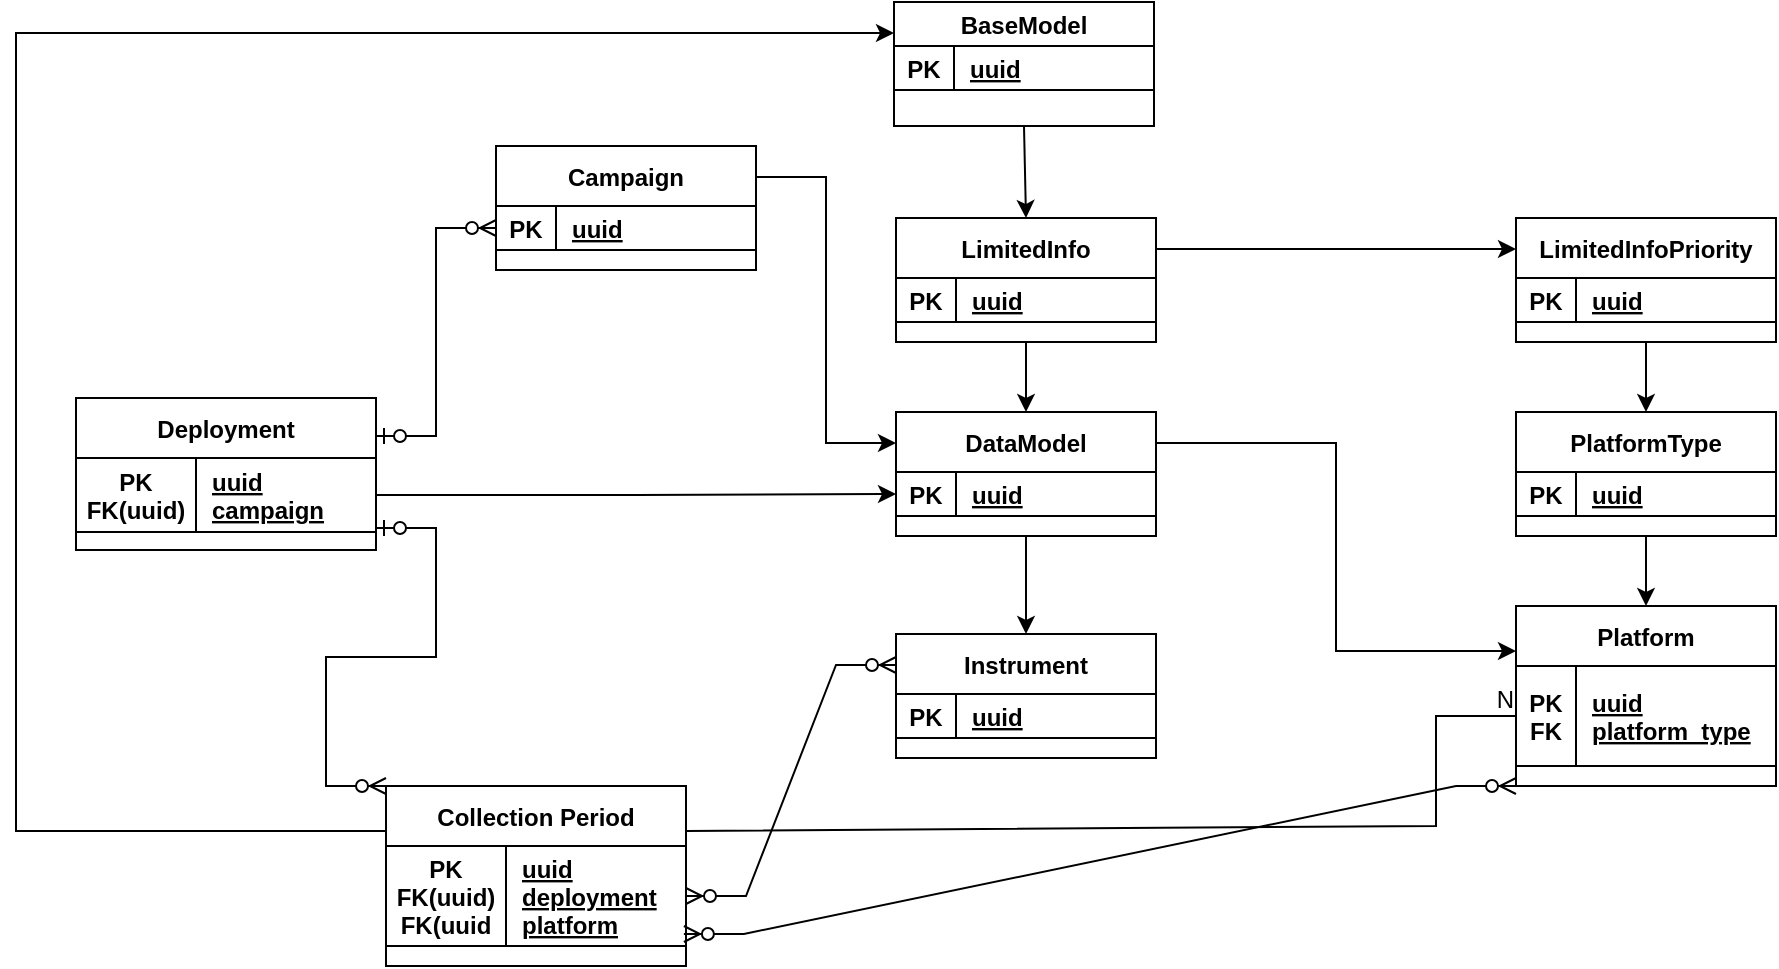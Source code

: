<mxfile version="20.8.16" type="device"><diagram name="Page-1" id="zKSr_R7hvnAxqO4M4cX_"><mxGraphModel dx="1114" dy="916" grid="1" gridSize="10" guides="1" tooltips="1" connect="1" arrows="1" fold="1" page="1" pageScale="1" pageWidth="1920" pageHeight="1200" math="0" shadow="0"><root><mxCell id="0"/><mxCell id="1" parent="0"/><mxCell id="_3nuOUl4lw49Iux5zjnu-130" style="edgeStyle=orthogonalEdgeStyle;rounded=0;orthogonalLoop=1;jettySize=auto;html=1;exitX=0.5;exitY=1;exitDx=0;exitDy=0;entryX=0.5;entryY=0;entryDx=0;entryDy=0;" parent="1" source="_3nuOUl4lw49Iux5zjnu-75" edge="1"><mxGeometry relative="1" as="geometry"><mxPoint x="985" y="370" as="targetPoint"/></mxGeometry></mxCell><mxCell id="_3nuOUl4lw49Iux5zjnu-75" value="PlatformType" style="shape=table;startSize=30;container=1;collapsible=1;childLayout=tableLayout;fixedRows=1;rowLines=0;fontStyle=1;align=center;resizeLast=1;" parent="1" vertex="1"><mxGeometry x="920" y="273" width="130" height="62" as="geometry"/></mxCell><mxCell id="_3nuOUl4lw49Iux5zjnu-76" value="" style="shape=tableRow;horizontal=0;startSize=0;swimlaneHead=0;swimlaneBody=0;fillColor=none;collapsible=0;dropTarget=0;points=[[0,0.5],[1,0.5]];portConstraint=eastwest;top=0;left=0;right=0;bottom=1;" parent="_3nuOUl4lw49Iux5zjnu-75" vertex="1"><mxGeometry y="30" width="130" height="22" as="geometry"/></mxCell><mxCell id="_3nuOUl4lw49Iux5zjnu-77" value="PK" style="shape=partialRectangle;connectable=0;fillColor=none;top=0;left=0;bottom=0;right=0;fontStyle=1;overflow=hidden;" parent="_3nuOUl4lw49Iux5zjnu-76" vertex="1"><mxGeometry width="30" height="22" as="geometry"><mxRectangle width="30" height="22" as="alternateBounds"/></mxGeometry></mxCell><mxCell id="_3nuOUl4lw49Iux5zjnu-78" value="uuid" style="shape=partialRectangle;connectable=0;fillColor=none;top=0;left=0;bottom=0;right=0;align=left;spacingLeft=6;fontStyle=5;overflow=hidden;" parent="_3nuOUl4lw49Iux5zjnu-76" vertex="1"><mxGeometry x="30" width="100" height="22" as="geometry"><mxRectangle width="100" height="22" as="alternateBounds"/></mxGeometry></mxCell><mxCell id="_3nuOUl4lw49Iux5zjnu-129" style="edgeStyle=orthogonalEdgeStyle;rounded=0;orthogonalLoop=1;jettySize=auto;html=1;exitX=0.5;exitY=1;exitDx=0;exitDy=0;" parent="1" source="_3nuOUl4lw49Iux5zjnu-110" target="_3nuOUl4lw49Iux5zjnu-75" edge="1"><mxGeometry relative="1" as="geometry"/></mxCell><mxCell id="_3nuOUl4lw49Iux5zjnu-110" value="LimitedInfoPriority" style="shape=table;startSize=30;container=1;collapsible=1;childLayout=tableLayout;fixedRows=1;rowLines=0;fontStyle=1;align=center;resizeLast=1;" parent="1" vertex="1"><mxGeometry x="920" y="176" width="130" height="62" as="geometry"/></mxCell><mxCell id="_3nuOUl4lw49Iux5zjnu-111" value="" style="shape=tableRow;horizontal=0;startSize=0;swimlaneHead=0;swimlaneBody=0;fillColor=none;collapsible=0;dropTarget=0;points=[[0,0.5],[1,0.5]];portConstraint=eastwest;top=0;left=0;right=0;bottom=1;" parent="_3nuOUl4lw49Iux5zjnu-110" vertex="1"><mxGeometry y="30" width="130" height="22" as="geometry"/></mxCell><mxCell id="_3nuOUl4lw49Iux5zjnu-112" value="PK" style="shape=partialRectangle;connectable=0;fillColor=none;top=0;left=0;bottom=0;right=0;fontStyle=1;overflow=hidden;" parent="_3nuOUl4lw49Iux5zjnu-111" vertex="1"><mxGeometry width="30" height="22" as="geometry"><mxRectangle width="30" height="22" as="alternateBounds"/></mxGeometry></mxCell><mxCell id="_3nuOUl4lw49Iux5zjnu-113" value="uuid" style="shape=partialRectangle;connectable=0;fillColor=none;top=0;left=0;bottom=0;right=0;align=left;spacingLeft=6;fontStyle=5;overflow=hidden;" parent="_3nuOUl4lw49Iux5zjnu-111" vertex="1"><mxGeometry x="30" width="100" height="22" as="geometry"><mxRectangle width="100" height="22" as="alternateBounds"/></mxGeometry></mxCell><mxCell id="_3nuOUl4lw49Iux5zjnu-114" value="BaseModel" style="shape=table;startSize=22;container=1;collapsible=1;childLayout=tableLayout;fixedRows=1;rowLines=0;fontStyle=1;align=center;resizeLast=1;" parent="1" vertex="1"><mxGeometry x="609" y="68" width="130" height="62" as="geometry"/></mxCell><mxCell id="_3nuOUl4lw49Iux5zjnu-115" value="" style="shape=tableRow;horizontal=0;startSize=0;swimlaneHead=0;swimlaneBody=0;fillColor=none;collapsible=0;dropTarget=0;points=[[0,0.5],[1,0.5]];portConstraint=eastwest;top=0;left=0;right=0;bottom=1;" parent="_3nuOUl4lw49Iux5zjnu-114" vertex="1"><mxGeometry y="22" width="130" height="22" as="geometry"/></mxCell><mxCell id="_3nuOUl4lw49Iux5zjnu-116" value="PK" style="shape=partialRectangle;connectable=0;fillColor=none;top=0;left=0;bottom=0;right=0;fontStyle=1;overflow=hidden;" parent="_3nuOUl4lw49Iux5zjnu-115" vertex="1"><mxGeometry width="30" height="22" as="geometry"><mxRectangle width="30" height="22" as="alternateBounds"/></mxGeometry></mxCell><mxCell id="_3nuOUl4lw49Iux5zjnu-117" value="uuid" style="shape=partialRectangle;connectable=0;fillColor=none;top=0;left=0;bottom=0;right=0;align=left;spacingLeft=6;fontStyle=5;overflow=hidden;" parent="_3nuOUl4lw49Iux5zjnu-115" vertex="1"><mxGeometry x="30" width="100" height="22" as="geometry"><mxRectangle width="100" height="22" as="alternateBounds"/></mxGeometry></mxCell><mxCell id="_3nuOUl4lw49Iux5zjnu-128" style="edgeStyle=orthogonalEdgeStyle;rounded=0;orthogonalLoop=1;jettySize=auto;html=1;exitX=1;exitY=0.25;exitDx=0;exitDy=0;entryX=0;entryY=0.25;entryDx=0;entryDy=0;" parent="1" source="_3nuOUl4lw49Iux5zjnu-118" target="_3nuOUl4lw49Iux5zjnu-110" edge="1"><mxGeometry relative="1" as="geometry"/></mxCell><mxCell id="_3nuOUl4lw49Iux5zjnu-118" value="LimitedInfo" style="shape=table;startSize=30;container=1;collapsible=1;childLayout=tableLayout;fixedRows=1;rowLines=0;fontStyle=1;align=center;resizeLast=1;" parent="1" vertex="1"><mxGeometry x="610" y="176" width="130" height="62" as="geometry"/></mxCell><mxCell id="_3nuOUl4lw49Iux5zjnu-119" value="" style="shape=tableRow;horizontal=0;startSize=0;swimlaneHead=0;swimlaneBody=0;fillColor=none;collapsible=0;dropTarget=0;points=[[0,0.5],[1,0.5]];portConstraint=eastwest;top=0;left=0;right=0;bottom=1;" parent="_3nuOUl4lw49Iux5zjnu-118" vertex="1"><mxGeometry y="30" width="130" height="22" as="geometry"/></mxCell><mxCell id="_3nuOUl4lw49Iux5zjnu-120" value="PK" style="shape=partialRectangle;connectable=0;fillColor=none;top=0;left=0;bottom=0;right=0;fontStyle=1;overflow=hidden;" parent="_3nuOUl4lw49Iux5zjnu-119" vertex="1"><mxGeometry width="30" height="22" as="geometry"><mxRectangle width="30" height="22" as="alternateBounds"/></mxGeometry></mxCell><mxCell id="_3nuOUl4lw49Iux5zjnu-121" value="uuid" style="shape=partialRectangle;connectable=0;fillColor=none;top=0;left=0;bottom=0;right=0;align=left;spacingLeft=6;fontStyle=5;overflow=hidden;" parent="_3nuOUl4lw49Iux5zjnu-119" vertex="1"><mxGeometry x="30" width="100" height="22" as="geometry"><mxRectangle width="100" height="22" as="alternateBounds"/></mxGeometry></mxCell><mxCell id="_3nuOUl4lw49Iux5zjnu-135" style="edgeStyle=orthogonalEdgeStyle;rounded=0;orthogonalLoop=1;jettySize=auto;html=1;exitX=1;exitY=0.25;exitDx=0;exitDy=0;entryX=0;entryY=0.25;entryDx=0;entryDy=0;" parent="1" source="_3nuOUl4lw49Iux5zjnu-122" target="_3nuOUl4lw49Iux5zjnu-131" edge="1"><mxGeometry relative="1" as="geometry"/></mxCell><mxCell id="_3nuOUl4lw49Iux5zjnu-141" style="edgeStyle=orthogonalEdgeStyle;rounded=0;orthogonalLoop=1;jettySize=auto;html=1;exitX=0.5;exitY=1;exitDx=0;exitDy=0;entryX=0.5;entryY=0;entryDx=0;entryDy=0;" parent="1" source="_3nuOUl4lw49Iux5zjnu-122" target="_3nuOUl4lw49Iux5zjnu-136" edge="1"><mxGeometry relative="1" as="geometry"/></mxCell><mxCell id="_3nuOUl4lw49Iux5zjnu-122" value="DataModel" style="shape=table;startSize=30;container=1;collapsible=1;childLayout=tableLayout;fixedRows=1;rowLines=0;fontStyle=1;align=center;resizeLast=1;" parent="1" vertex="1"><mxGeometry x="610" y="273" width="130" height="62" as="geometry"/></mxCell><mxCell id="_3nuOUl4lw49Iux5zjnu-123" value="" style="shape=tableRow;horizontal=0;startSize=0;swimlaneHead=0;swimlaneBody=0;fillColor=none;collapsible=0;dropTarget=0;points=[[0,0.5],[1,0.5]];portConstraint=eastwest;top=0;left=0;right=0;bottom=1;" parent="_3nuOUl4lw49Iux5zjnu-122" vertex="1"><mxGeometry y="30" width="130" height="22" as="geometry"/></mxCell><mxCell id="_3nuOUl4lw49Iux5zjnu-124" value="PK" style="shape=partialRectangle;connectable=0;fillColor=none;top=0;left=0;bottom=0;right=0;fontStyle=1;overflow=hidden;" parent="_3nuOUl4lw49Iux5zjnu-123" vertex="1"><mxGeometry width="30" height="22" as="geometry"><mxRectangle width="30" height="22" as="alternateBounds"/></mxGeometry></mxCell><mxCell id="_3nuOUl4lw49Iux5zjnu-125" value="uuid" style="shape=partialRectangle;connectable=0;fillColor=none;top=0;left=0;bottom=0;right=0;align=left;spacingLeft=6;fontStyle=5;overflow=hidden;" parent="_3nuOUl4lw49Iux5zjnu-123" vertex="1"><mxGeometry x="30" width="100" height="22" as="geometry"><mxRectangle width="100" height="22" as="alternateBounds"/></mxGeometry></mxCell><mxCell id="_3nuOUl4lw49Iux5zjnu-126" value="" style="endArrow=classic;html=1;rounded=0;exitX=0.5;exitY=1;exitDx=0;exitDy=0;entryX=0.5;entryY=0;entryDx=0;entryDy=0;" parent="1" source="_3nuOUl4lw49Iux5zjnu-114" target="_3nuOUl4lw49Iux5zjnu-118" edge="1"><mxGeometry width="50" height="50" relative="1" as="geometry"><mxPoint x="670" y="400" as="sourcePoint"/><mxPoint x="720" y="350" as="targetPoint"/></mxGeometry></mxCell><mxCell id="_3nuOUl4lw49Iux5zjnu-127" value="" style="endArrow=classic;html=1;rounded=0;exitX=0.5;exitY=1;exitDx=0;exitDy=0;entryX=0.5;entryY=0;entryDx=0;entryDy=0;" parent="1" source="_3nuOUl4lw49Iux5zjnu-118" target="_3nuOUl4lw49Iux5zjnu-122" edge="1"><mxGeometry width="50" height="50" relative="1" as="geometry"><mxPoint x="670" y="400" as="sourcePoint"/><mxPoint x="720" y="350" as="targetPoint"/></mxGeometry></mxCell><mxCell id="_3nuOUl4lw49Iux5zjnu-131" value="Platform" style="shape=table;startSize=30;container=1;collapsible=1;childLayout=tableLayout;fixedRows=1;rowLines=0;fontStyle=1;align=center;resizeLast=1;" parent="1" vertex="1"><mxGeometry x="920" y="370" width="130" height="90" as="geometry"/></mxCell><mxCell id="_3nuOUl4lw49Iux5zjnu-132" value="" style="shape=tableRow;horizontal=0;startSize=0;swimlaneHead=0;swimlaneBody=0;fillColor=none;collapsible=0;dropTarget=0;points=[[0,0.5],[1,0.5]];portConstraint=eastwest;top=0;left=0;right=0;bottom=1;" parent="_3nuOUl4lw49Iux5zjnu-131" vertex="1"><mxGeometry y="30" width="130" height="50" as="geometry"/></mxCell><mxCell id="_3nuOUl4lw49Iux5zjnu-133" value="PK&#10;FK" style="shape=partialRectangle;connectable=0;fillColor=none;top=0;left=0;bottom=0;right=0;fontStyle=1;overflow=hidden;" parent="_3nuOUl4lw49Iux5zjnu-132" vertex="1"><mxGeometry width="30" height="50" as="geometry"><mxRectangle width="30" height="50" as="alternateBounds"/></mxGeometry></mxCell><mxCell id="_3nuOUl4lw49Iux5zjnu-134" value="uuid&#10;platform_type" style="shape=partialRectangle;connectable=0;fillColor=none;top=0;left=0;bottom=0;right=0;align=left;spacingLeft=6;fontStyle=5;overflow=hidden;" parent="_3nuOUl4lw49Iux5zjnu-132" vertex="1"><mxGeometry x="30" width="100" height="50" as="geometry"><mxRectangle width="100" height="50" as="alternateBounds"/></mxGeometry></mxCell><mxCell id="_3nuOUl4lw49Iux5zjnu-136" value="Instrument" style="shape=table;startSize=30;container=1;collapsible=1;childLayout=tableLayout;fixedRows=1;rowLines=0;fontStyle=1;align=center;resizeLast=1;" parent="1" vertex="1"><mxGeometry x="610" y="384" width="130" height="62" as="geometry"/></mxCell><mxCell id="_3nuOUl4lw49Iux5zjnu-137" value="" style="shape=tableRow;horizontal=0;startSize=0;swimlaneHead=0;swimlaneBody=0;fillColor=none;collapsible=0;dropTarget=0;points=[[0,0.5],[1,0.5]];portConstraint=eastwest;top=0;left=0;right=0;bottom=1;" parent="_3nuOUl4lw49Iux5zjnu-136" vertex="1"><mxGeometry y="30" width="130" height="22" as="geometry"/></mxCell><mxCell id="_3nuOUl4lw49Iux5zjnu-138" value="PK" style="shape=partialRectangle;connectable=0;fillColor=none;top=0;left=0;bottom=0;right=0;fontStyle=1;overflow=hidden;" parent="_3nuOUl4lw49Iux5zjnu-137" vertex="1"><mxGeometry width="30" height="22" as="geometry"><mxRectangle width="30" height="22" as="alternateBounds"/></mxGeometry></mxCell><mxCell id="_3nuOUl4lw49Iux5zjnu-139" value="uuid" style="shape=partialRectangle;connectable=0;fillColor=none;top=0;left=0;bottom=0;right=0;align=left;spacingLeft=6;fontStyle=5;overflow=hidden;" parent="_3nuOUl4lw49Iux5zjnu-137" vertex="1"><mxGeometry x="30" width="100" height="22" as="geometry"><mxRectangle width="100" height="22" as="alternateBounds"/></mxGeometry></mxCell><mxCell id="_3nuOUl4lw49Iux5zjnu-151" style="edgeStyle=orthogonalEdgeStyle;rounded=0;orthogonalLoop=1;jettySize=auto;html=1;exitX=1;exitY=0.25;exitDx=0;exitDy=0;entryX=0;entryY=0.25;entryDx=0;entryDy=0;" parent="1" source="_3nuOUl4lw49Iux5zjnu-142" target="_3nuOUl4lw49Iux5zjnu-122" edge="1"><mxGeometry relative="1" as="geometry"><mxPoint x="520" y="310" as="targetPoint"/></mxGeometry></mxCell><mxCell id="_3nuOUl4lw49Iux5zjnu-142" value="Campaign" style="shape=table;startSize=30;container=1;collapsible=1;childLayout=tableLayout;fixedRows=1;rowLines=0;fontStyle=1;align=center;resizeLast=1;" parent="1" vertex="1"><mxGeometry x="410" y="140" width="130" height="62" as="geometry"/></mxCell><mxCell id="_3nuOUl4lw49Iux5zjnu-143" value="" style="shape=tableRow;horizontal=0;startSize=0;swimlaneHead=0;swimlaneBody=0;fillColor=none;collapsible=0;dropTarget=0;points=[[0,0.5],[1,0.5]];portConstraint=eastwest;top=0;left=0;right=0;bottom=1;" parent="_3nuOUl4lw49Iux5zjnu-142" vertex="1"><mxGeometry y="30" width="130" height="22" as="geometry"/></mxCell><mxCell id="_3nuOUl4lw49Iux5zjnu-144" value="PK" style="shape=partialRectangle;connectable=0;fillColor=none;top=0;left=0;bottom=0;right=0;fontStyle=1;overflow=hidden;" parent="_3nuOUl4lw49Iux5zjnu-143" vertex="1"><mxGeometry width="30" height="22" as="geometry"><mxRectangle width="30" height="22" as="alternateBounds"/></mxGeometry></mxCell><mxCell id="_3nuOUl4lw49Iux5zjnu-145" value="uuid" style="shape=partialRectangle;connectable=0;fillColor=none;top=0;left=0;bottom=0;right=0;align=left;spacingLeft=6;fontStyle=5;overflow=hidden;" parent="_3nuOUl4lw49Iux5zjnu-143" vertex="1"><mxGeometry x="30" width="100" height="22" as="geometry"><mxRectangle width="100" height="22" as="alternateBounds"/></mxGeometry></mxCell><mxCell id="_3nuOUl4lw49Iux5zjnu-147" value="Deployment" style="shape=table;startSize=30;container=1;collapsible=1;childLayout=tableLayout;fixedRows=1;rowLines=0;fontStyle=1;align=center;resizeLast=1;" parent="1" vertex="1"><mxGeometry x="200" y="266" width="150" height="76" as="geometry"/></mxCell><mxCell id="_3nuOUl4lw49Iux5zjnu-148" value="" style="shape=tableRow;horizontal=0;startSize=0;swimlaneHead=0;swimlaneBody=0;fillColor=none;collapsible=0;dropTarget=0;points=[[0,0.5],[1,0.5]];portConstraint=eastwest;top=0;left=0;right=0;bottom=1;" parent="_3nuOUl4lw49Iux5zjnu-147" vertex="1"><mxGeometry y="30" width="150" height="37" as="geometry"/></mxCell><mxCell id="_3nuOUl4lw49Iux5zjnu-149" value="PK&#10;FK(uuid)" style="shape=partialRectangle;connectable=0;fillColor=none;top=0;left=0;bottom=0;right=0;fontStyle=1;overflow=hidden;" parent="_3nuOUl4lw49Iux5zjnu-148" vertex="1"><mxGeometry width="60" height="37" as="geometry"><mxRectangle width="60" height="37" as="alternateBounds"/></mxGeometry></mxCell><mxCell id="_3nuOUl4lw49Iux5zjnu-150" value="uuid&#10;campaign" style="shape=partialRectangle;connectable=0;fillColor=none;top=0;left=0;bottom=0;right=0;align=left;spacingLeft=6;fontStyle=5;overflow=hidden;" parent="_3nuOUl4lw49Iux5zjnu-148" vertex="1"><mxGeometry x="60" width="90" height="37" as="geometry"><mxRectangle width="90" height="37" as="alternateBounds"/></mxGeometry></mxCell><mxCell id="G7i1xmNjAlHfmF7Nuh25-10" style="edgeStyle=orthogonalEdgeStyle;rounded=0;orthogonalLoop=1;jettySize=auto;html=1;exitX=0;exitY=0.25;exitDx=0;exitDy=0;entryX=0;entryY=0.25;entryDx=0;entryDy=0;" parent="1" source="G7i1xmNjAlHfmF7Nuh25-6" target="_3nuOUl4lw49Iux5zjnu-114" edge="1"><mxGeometry relative="1" as="geometry"><Array as="points"><mxPoint x="170" y="483"/><mxPoint x="170" y="84"/></Array></mxGeometry></mxCell><mxCell id="G7i1xmNjAlHfmF7Nuh25-6" value="Collection Period" style="shape=table;startSize=30;container=1;collapsible=1;childLayout=tableLayout;fixedRows=1;rowLines=0;fontStyle=1;align=center;resizeLast=1;" parent="1" vertex="1"><mxGeometry x="355" y="460" width="150" height="90" as="geometry"/></mxCell><mxCell id="G7i1xmNjAlHfmF7Nuh25-7" value="" style="shape=tableRow;horizontal=0;startSize=0;swimlaneHead=0;swimlaneBody=0;fillColor=none;collapsible=0;dropTarget=0;points=[[0,0.5],[1,0.5]];portConstraint=eastwest;top=0;left=0;right=0;bottom=1;" parent="G7i1xmNjAlHfmF7Nuh25-6" vertex="1"><mxGeometry y="30" width="150" height="50" as="geometry"/></mxCell><mxCell id="G7i1xmNjAlHfmF7Nuh25-8" value="PK&#10;FK(uuid)&#10;FK(uuid" style="shape=partialRectangle;connectable=0;fillColor=none;top=0;left=0;bottom=0;right=0;fontStyle=1;overflow=hidden;" parent="G7i1xmNjAlHfmF7Nuh25-7" vertex="1"><mxGeometry width="60" height="50" as="geometry"><mxRectangle width="60" height="50" as="alternateBounds"/></mxGeometry></mxCell><mxCell id="G7i1xmNjAlHfmF7Nuh25-9" value="uuid&#10;deployment&#10;platform" style="shape=partialRectangle;connectable=0;fillColor=none;top=0;left=0;bottom=0;right=0;align=left;spacingLeft=6;fontStyle=5;overflow=hidden;" parent="G7i1xmNjAlHfmF7Nuh25-7" vertex="1"><mxGeometry x="60" width="90" height="50" as="geometry"><mxRectangle width="90" height="50" as="alternateBounds"/></mxGeometry></mxCell><mxCell id="G7i1xmNjAlHfmF7Nuh25-15" value="" style="endArrow=none;html=1;rounded=0;entryX=0;entryY=0.5;entryDx=0;entryDy=0;exitX=1;exitY=0.25;exitDx=0;exitDy=0;" parent="1" source="G7i1xmNjAlHfmF7Nuh25-6" target="_3nuOUl4lw49Iux5zjnu-132" edge="1"><mxGeometry relative="1" as="geometry"><mxPoint x="540" y="470" as="sourcePoint"/><mxPoint x="770" y="410" as="targetPoint"/><Array as="points"><mxPoint x="880" y="480"/><mxPoint x="880" y="425"/></Array></mxGeometry></mxCell><mxCell id="G7i1xmNjAlHfmF7Nuh25-16" value="N" style="resizable=0;html=1;align=right;verticalAlign=bottom;" parent="G7i1xmNjAlHfmF7Nuh25-15" connectable="0" vertex="1"><mxGeometry x="1" relative="1" as="geometry"/></mxCell><mxCell id="G7i1xmNjAlHfmF7Nuh25-19" value="" style="edgeStyle=entityRelationEdgeStyle;fontSize=12;html=1;endArrow=ERzeroToMany;startArrow=ERzeroToOne;rounded=0;exitX=1;exitY=0.25;exitDx=0;exitDy=0;entryX=0;entryY=0.5;entryDx=0;entryDy=0;" parent="1" source="_3nuOUl4lw49Iux5zjnu-147" target="_3nuOUl4lw49Iux5zjnu-143" edge="1"><mxGeometry width="100" height="100" relative="1" as="geometry"><mxPoint x="510" y="290" as="sourcePoint"/><mxPoint x="510" y="240" as="targetPoint"/></mxGeometry></mxCell><mxCell id="G7i1xmNjAlHfmF7Nuh25-22" style="edgeStyle=orthogonalEdgeStyle;rounded=0;orthogonalLoop=1;jettySize=auto;html=1;entryX=0;entryY=0.5;entryDx=0;entryDy=0;" parent="1" source="_3nuOUl4lw49Iux5zjnu-148" target="_3nuOUl4lw49Iux5zjnu-123" edge="1"><mxGeometry relative="1" as="geometry"><mxPoint x="450" y="350" as="sourcePoint"/></mxGeometry></mxCell><mxCell id="G7i1xmNjAlHfmF7Nuh25-23" value="" style="edgeStyle=entityRelationEdgeStyle;fontSize=12;html=1;endArrow=ERzeroToMany;startArrow=ERzeroToOne;rounded=0;exitX=1;exitY=0.946;exitDx=0;exitDy=0;exitPerimeter=0;entryX=0;entryY=0;entryDx=0;entryDy=0;" parent="1" source="_3nuOUl4lw49Iux5zjnu-148" target="G7i1xmNjAlHfmF7Nuh25-6" edge="1"><mxGeometry width="100" height="100" relative="1" as="geometry"><mxPoint x="640" y="460" as="sourcePoint"/><mxPoint x="740" y="360" as="targetPoint"/></mxGeometry></mxCell><mxCell id="4NI-jRXLBeOdV2XQ2G0q-1" value="" style="edgeStyle=entityRelationEdgeStyle;fontSize=12;html=1;endArrow=ERzeroToMany;endFill=1;startArrow=ERzeroToMany;rounded=0;exitX=1;exitY=0.5;exitDx=0;exitDy=0;entryX=0;entryY=0.25;entryDx=0;entryDy=0;" edge="1" parent="1" source="G7i1xmNjAlHfmF7Nuh25-7" target="_3nuOUl4lw49Iux5zjnu-136"><mxGeometry width="100" height="100" relative="1" as="geometry"><mxPoint x="520" y="520" as="sourcePoint"/><mxPoint x="620" y="420" as="targetPoint"/></mxGeometry></mxCell><mxCell id="4NI-jRXLBeOdV2XQ2G0q-2" value="" style="edgeStyle=entityRelationEdgeStyle;fontSize=12;html=1;endArrow=ERzeroToMany;endFill=1;startArrow=ERzeroToMany;rounded=0;exitX=0.993;exitY=0.88;exitDx=0;exitDy=0;exitPerimeter=0;entryX=0;entryY=1;entryDx=0;entryDy=0;" edge="1" parent="1" source="G7i1xmNjAlHfmF7Nuh25-7" target="_3nuOUl4lw49Iux5zjnu-131"><mxGeometry width="100" height="100" relative="1" as="geometry"><mxPoint x="520" y="520" as="sourcePoint"/><mxPoint x="620" y="420" as="targetPoint"/></mxGeometry></mxCell></root></mxGraphModel></diagram></mxfile>